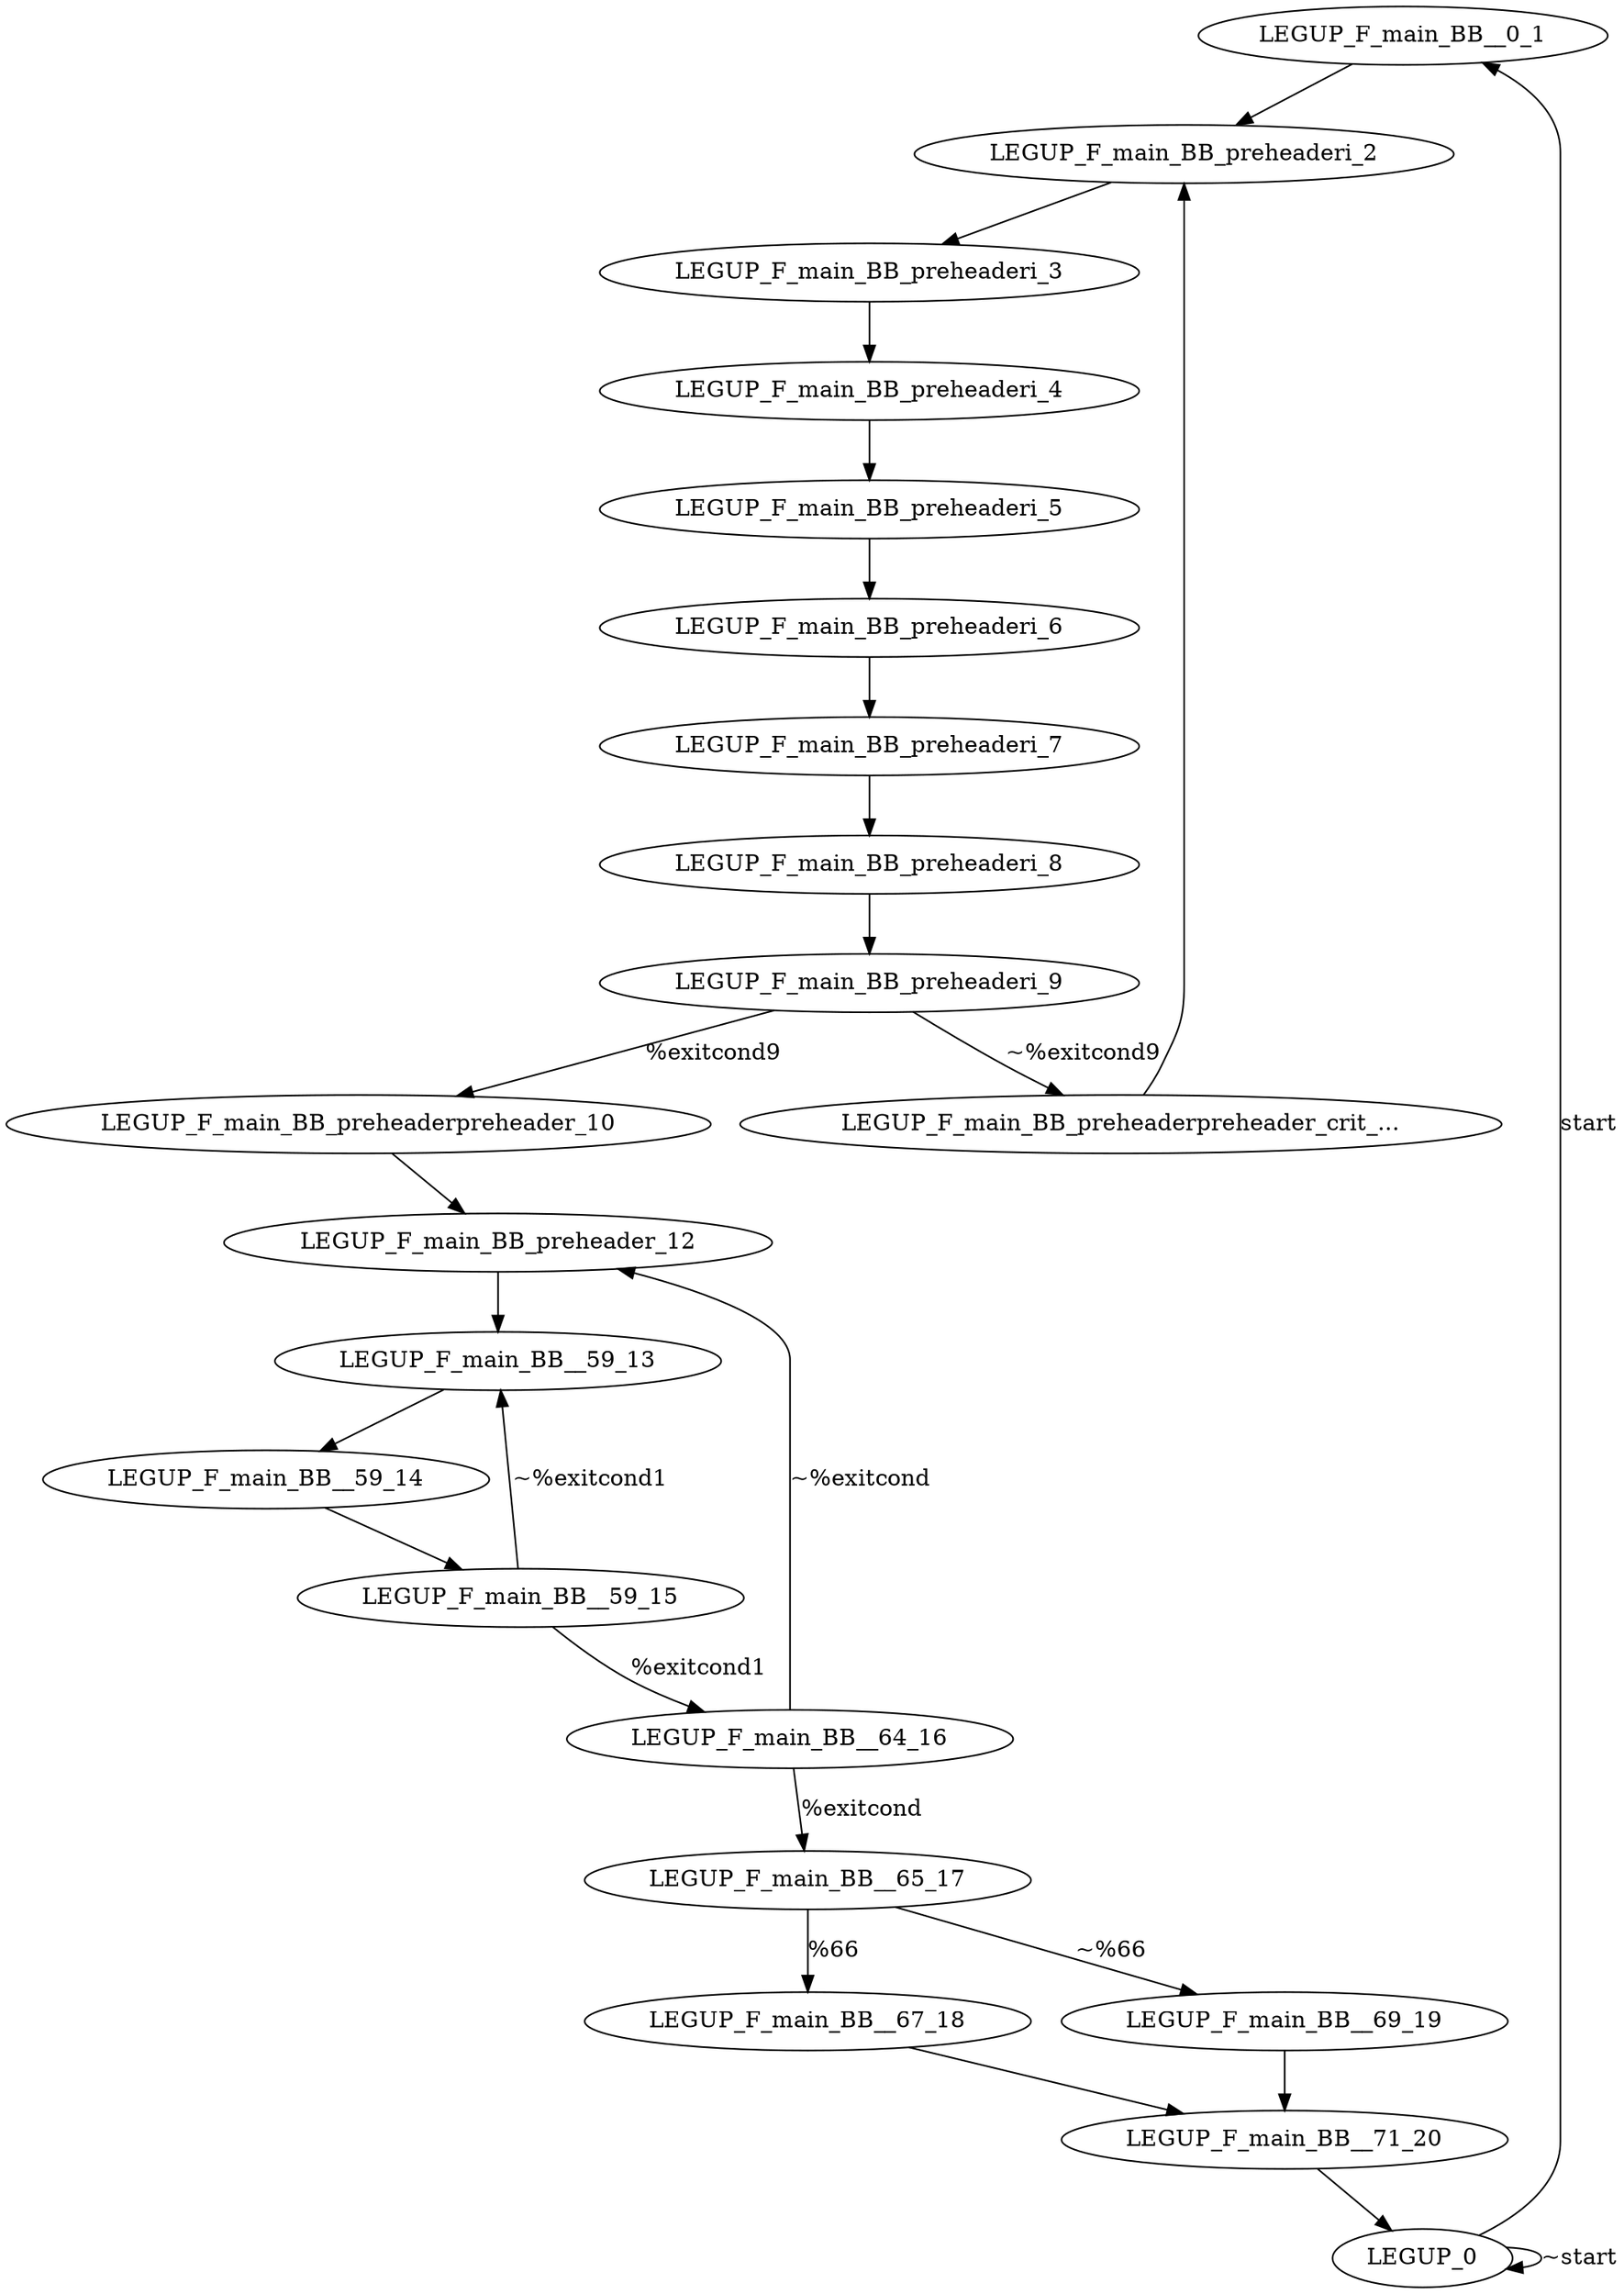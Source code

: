 digraph {
Node0x2bde1f0[label="LEGUP_F_main_BB__0_1"];
Node0x2bde050[label="LEGUP_0"];
Node0x2bde050 -> Node0x2bde1f0[label="start"];
Node0x2bde050 -> Node0x2bde050[label="~start"];
Node0x2bde340[label="LEGUP_F_main_BB_preheaderi_2"];
Node0x2bde1f0 -> Node0x2bde340;
Node0x2c128c0[label="LEGUP_F_main_BB_preheaderi_3"];
Node0x2bde340 -> Node0x2c128c0;
Node0x2c129c0[label="LEGUP_F_main_BB_preheaderi_4"];
Node0x2c128c0 -> Node0x2c129c0;
Node0x2c12ac0[label="LEGUP_F_main_BB_preheaderi_5"];
Node0x2c129c0 -> Node0x2c12ac0;
Node0x2c12bc0[label="LEGUP_F_main_BB_preheaderi_6"];
Node0x2c12ac0 -> Node0x2c12bc0;
Node0x2c12cc0[label="LEGUP_F_main_BB_preheaderi_7"];
Node0x2c12bc0 -> Node0x2c12cc0;
Node0x2c12dc0[label="LEGUP_F_main_BB_preheaderi_8"];
Node0x2c12cc0 -> Node0x2c12dc0;
Node0x2c12ec0[label="LEGUP_F_main_BB_preheaderi_9"];
Node0x2c12dc0 -> Node0x2c12ec0;
Node0x2bde490[label="LEGUP_F_main_BB_preheaderpreheader_10"];
Node0x2c12ec0 -> Node0x2bde490[label="%exitcond9"];
Node0x2bde5e0[label="LEGUP_F_main_BB_preheaderpreheader_crit_..."];
Node0x2c12ec0 -> Node0x2bde5e0[label="~%exitcond9"];
Node0x2bde760[label="LEGUP_F_main_BB_preheader_12"];
Node0x2bde490 -> Node0x2bde760;
Node0x2bde5e0 -> Node0x2bde340;
Node0x2bde8e0[label="LEGUP_F_main_BB__59_13"];
Node0x2bde760 -> Node0x2bde8e0;
Node0x2c122c0[label="LEGUP_F_main_BB__59_14"];
Node0x2bde8e0 -> Node0x2c122c0;
Node0x2c12390[label="LEGUP_F_main_BB__59_15"];
Node0x2c122c0 -> Node0x2c12390;
Node0x2bdea60[label="LEGUP_F_main_BB__64_16"];
Node0x2c12390 -> Node0x2bdea60[label="%exitcond1"];
Node0x2c12390 -> Node0x2bde8e0[label="~%exitcond1"];
Node0x2bdebe0[label="LEGUP_F_main_BB__65_17"];
Node0x2bdea60 -> Node0x2bdebe0[label="%exitcond"];
Node0x2bdea60 -> Node0x2bde760[label="~%exitcond"];
Node0x2bded60[label="LEGUP_F_main_BB__67_18"];
Node0x2bdebe0 -> Node0x2bded60[label="%66"];
Node0x2c11ae0[label="LEGUP_F_main_BB__69_19"];
Node0x2bdebe0 -> Node0x2c11ae0[label="~%66"];
Node0x2c11c20[label="LEGUP_F_main_BB__71_20"];
Node0x2bded60 -> Node0x2c11c20;
Node0x2c11ae0 -> Node0x2c11c20;
Node0x2c11c20 -> Node0x2bde050;
}
